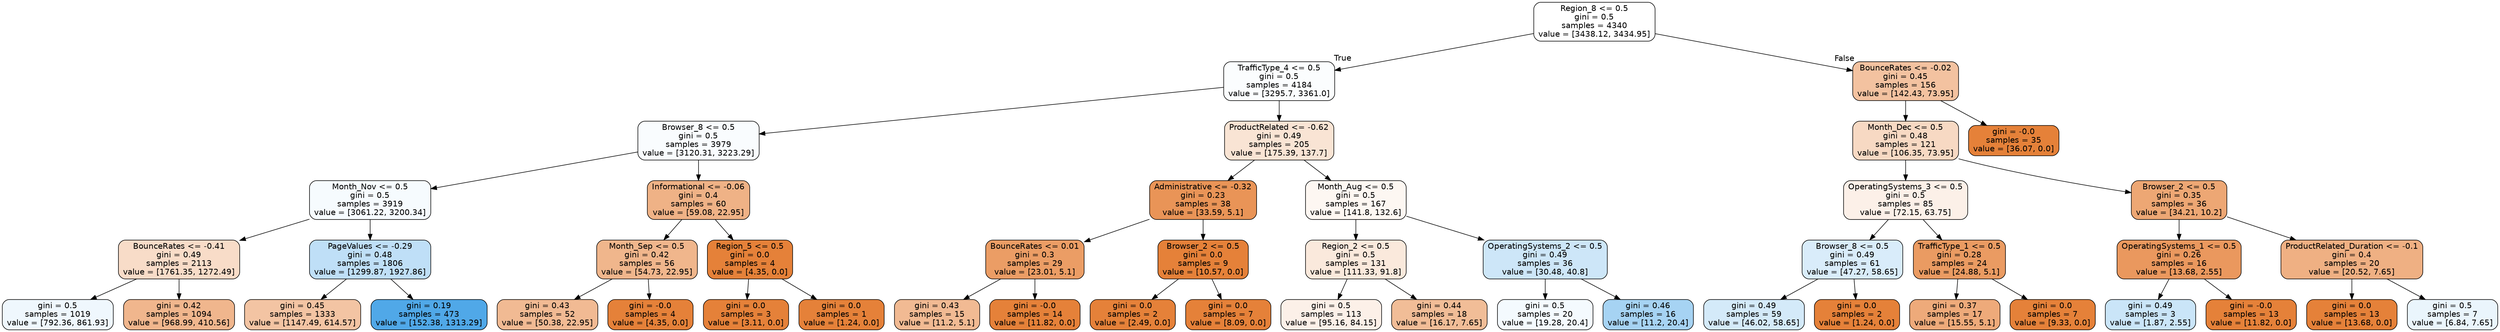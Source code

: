 digraph Tree {
node [shape=box, style="filled, rounded", color="black", fontname="helvetica"] ;
edge [fontname="helvetica"] ;
0 [label="Region_8 <= 0.5\ngini = 0.5\nsamples = 4340\nvalue = [3438.12, 3434.95]", fillcolor="#ffffff"] ;
1 [label="TrafficType_4 <= 0.5\ngini = 0.5\nsamples = 4184\nvalue = [3295.7, 3361.0]", fillcolor="#fbfdfe"] ;
0 -> 1 [labeldistance=2.5, labelangle=45, headlabel="True"] ;
2 [label="Browser_8 <= 0.5\ngini = 0.5\nsamples = 3979\nvalue = [3120.31, 3223.29]", fillcolor="#f9fcfe"] ;
1 -> 2 ;
3 [label="Month_Nov <= 0.5\ngini = 0.5\nsamples = 3919\nvalue = [3061.22, 3200.34]", fillcolor="#f6fbfe"] ;
2 -> 3 ;
4 [label="BounceRates <= -0.41\ngini = 0.49\nsamples = 2113\nvalue = [1761.35, 1272.49]", fillcolor="#f8dcc8"] ;
3 -> 4 ;
5 [label="gini = 0.5\nsamples = 1019\nvalue = [792.36, 861.93]", fillcolor="#eff7fd"] ;
4 -> 5 ;
6 [label="gini = 0.42\nsamples = 1094\nvalue = [968.99, 410.56]", fillcolor="#f0b68d"] ;
4 -> 6 ;
7 [label="PageValues <= -0.29\ngini = 0.48\nsamples = 1806\nvalue = [1299.87, 1927.86]", fillcolor="#bfdff7"] ;
3 -> 7 ;
8 [label="gini = 0.45\nsamples = 1333\nvalue = [1147.49, 614.57]", fillcolor="#f3c4a3"] ;
7 -> 8 ;
9 [label="gini = 0.19\nsamples = 473\nvalue = [152.38, 1313.29]", fillcolor="#50a8e8"] ;
7 -> 9 ;
10 [label="Informational <= -0.06\ngini = 0.4\nsamples = 60\nvalue = [59.08, 22.95]", fillcolor="#efb286"] ;
2 -> 10 ;
11 [label="Month_Sep <= 0.5\ngini = 0.42\nsamples = 56\nvalue = [54.73, 22.95]", fillcolor="#f0b68c"] ;
10 -> 11 ;
12 [label="gini = 0.43\nsamples = 52\nvalue = [50.38, 22.95]", fillcolor="#f1ba93"] ;
11 -> 12 ;
13 [label="gini = -0.0\nsamples = 4\nvalue = [4.35, 0.0]", fillcolor="#e58139"] ;
11 -> 13 ;
14 [label="Region_5 <= 0.5\ngini = 0.0\nsamples = 4\nvalue = [4.35, 0.0]", fillcolor="#e58139"] ;
10 -> 14 ;
15 [label="gini = 0.0\nsamples = 3\nvalue = [3.11, 0.0]", fillcolor="#e58139"] ;
14 -> 15 ;
16 [label="gini = 0.0\nsamples = 1\nvalue = [1.24, 0.0]", fillcolor="#e58139"] ;
14 -> 16 ;
17 [label="ProductRelated <= -0.62\ngini = 0.49\nsamples = 205\nvalue = [175.39, 137.7]", fillcolor="#f9e4d4"] ;
1 -> 17 ;
18 [label="Administrative <= -0.32\ngini = 0.23\nsamples = 38\nvalue = [33.59, 5.1]", fillcolor="#e99457"] ;
17 -> 18 ;
19 [label="BounceRates <= 0.01\ngini = 0.3\nsamples = 29\nvalue = [23.01, 5.1]", fillcolor="#eb9d65"] ;
18 -> 19 ;
20 [label="gini = 0.43\nsamples = 15\nvalue = [11.2, 5.1]", fillcolor="#f1ba93"] ;
19 -> 20 ;
21 [label="gini = -0.0\nsamples = 14\nvalue = [11.82, 0.0]", fillcolor="#e58139"] ;
19 -> 21 ;
22 [label="Browser_2 <= 0.5\ngini = 0.0\nsamples = 9\nvalue = [10.57, 0.0]", fillcolor="#e58139"] ;
18 -> 22 ;
23 [label="gini = 0.0\nsamples = 2\nvalue = [2.49, 0.0]", fillcolor="#e58139"] ;
22 -> 23 ;
24 [label="gini = 0.0\nsamples = 7\nvalue = [8.09, 0.0]", fillcolor="#e58139"] ;
22 -> 24 ;
25 [label="Month_Aug <= 0.5\ngini = 0.5\nsamples = 167\nvalue = [141.8, 132.6]", fillcolor="#fdf7f2"] ;
17 -> 25 ;
26 [label="Region_2 <= 0.5\ngini = 0.5\nsamples = 131\nvalue = [111.33, 91.8]", fillcolor="#fae9dc"] ;
25 -> 26 ;
27 [label="gini = 0.5\nsamples = 113\nvalue = [95.16, 84.15]", fillcolor="#fcf0e8"] ;
26 -> 27 ;
28 [label="gini = 0.44\nsamples = 18\nvalue = [16.17, 7.65]", fillcolor="#f1bd97"] ;
26 -> 28 ;
29 [label="OperatingSystems_2 <= 0.5\ngini = 0.49\nsamples = 36\nvalue = [30.48, 40.8]", fillcolor="#cde6f8"] ;
25 -> 29 ;
30 [label="gini = 0.5\nsamples = 20\nvalue = [19.28, 20.4]", fillcolor="#f4fafe"] ;
29 -> 30 ;
31 [label="gini = 0.46\nsamples = 16\nvalue = [11.2, 20.4]", fillcolor="#a6d3f3"] ;
29 -> 31 ;
32 [label="BounceRates <= -0.02\ngini = 0.45\nsamples = 156\nvalue = [142.43, 73.95]", fillcolor="#f3c2a0"] ;
0 -> 32 [labeldistance=2.5, labelangle=-45, headlabel="False"] ;
33 [label="Month_Dec <= 0.5\ngini = 0.48\nsamples = 121\nvalue = [106.35, 73.95]", fillcolor="#f7d9c3"] ;
32 -> 33 ;
34 [label="OperatingSystems_3 <= 0.5\ngini = 0.5\nsamples = 85\nvalue = [72.15, 63.75]", fillcolor="#fcf0e8"] ;
33 -> 34 ;
35 [label="Browser_8 <= 0.5\ngini = 0.49\nsamples = 61\nvalue = [47.27, 58.65]", fillcolor="#d9ecfa"] ;
34 -> 35 ;
36 [label="gini = 0.49\nsamples = 59\nvalue = [46.02, 58.65]", fillcolor="#d4eaf9"] ;
35 -> 36 ;
37 [label="gini = 0.0\nsamples = 2\nvalue = [1.24, 0.0]", fillcolor="#e58139"] ;
35 -> 37 ;
38 [label="TrafficType_1 <= 0.5\ngini = 0.28\nsamples = 24\nvalue = [24.88, 5.1]", fillcolor="#ea9b62"] ;
34 -> 38 ;
39 [label="gini = 0.37\nsamples = 17\nvalue = [15.55, 5.1]", fillcolor="#eeaa7a"] ;
38 -> 39 ;
40 [label="gini = 0.0\nsamples = 7\nvalue = [9.33, 0.0]", fillcolor="#e58139"] ;
38 -> 40 ;
41 [label="Browser_2 <= 0.5\ngini = 0.35\nsamples = 36\nvalue = [34.21, 10.2]", fillcolor="#eda774"] ;
33 -> 41 ;
42 [label="OperatingSystems_1 <= 0.5\ngini = 0.26\nsamples = 16\nvalue = [13.68, 2.55]", fillcolor="#ea985e"] ;
41 -> 42 ;
43 [label="gini = 0.49\nsamples = 3\nvalue = [1.87, 2.55]", fillcolor="#cae5f8"] ;
42 -> 43 ;
44 [label="gini = -0.0\nsamples = 13\nvalue = [11.82, 0.0]", fillcolor="#e58139"] ;
42 -> 44 ;
45 [label="ProductRelated_Duration <= -0.1\ngini = 0.4\nsamples = 20\nvalue = [20.52, 7.65]", fillcolor="#efb083"] ;
41 -> 45 ;
46 [label="gini = 0.0\nsamples = 13\nvalue = [13.68, 0.0]", fillcolor="#e58139"] ;
45 -> 46 ;
47 [label="gini = 0.5\nsamples = 7\nvalue = [6.84, 7.65]", fillcolor="#eaf5fc"] ;
45 -> 47 ;
48 [label="gini = -0.0\nsamples = 35\nvalue = [36.07, 0.0]", fillcolor="#e58139"] ;
32 -> 48 ;
}